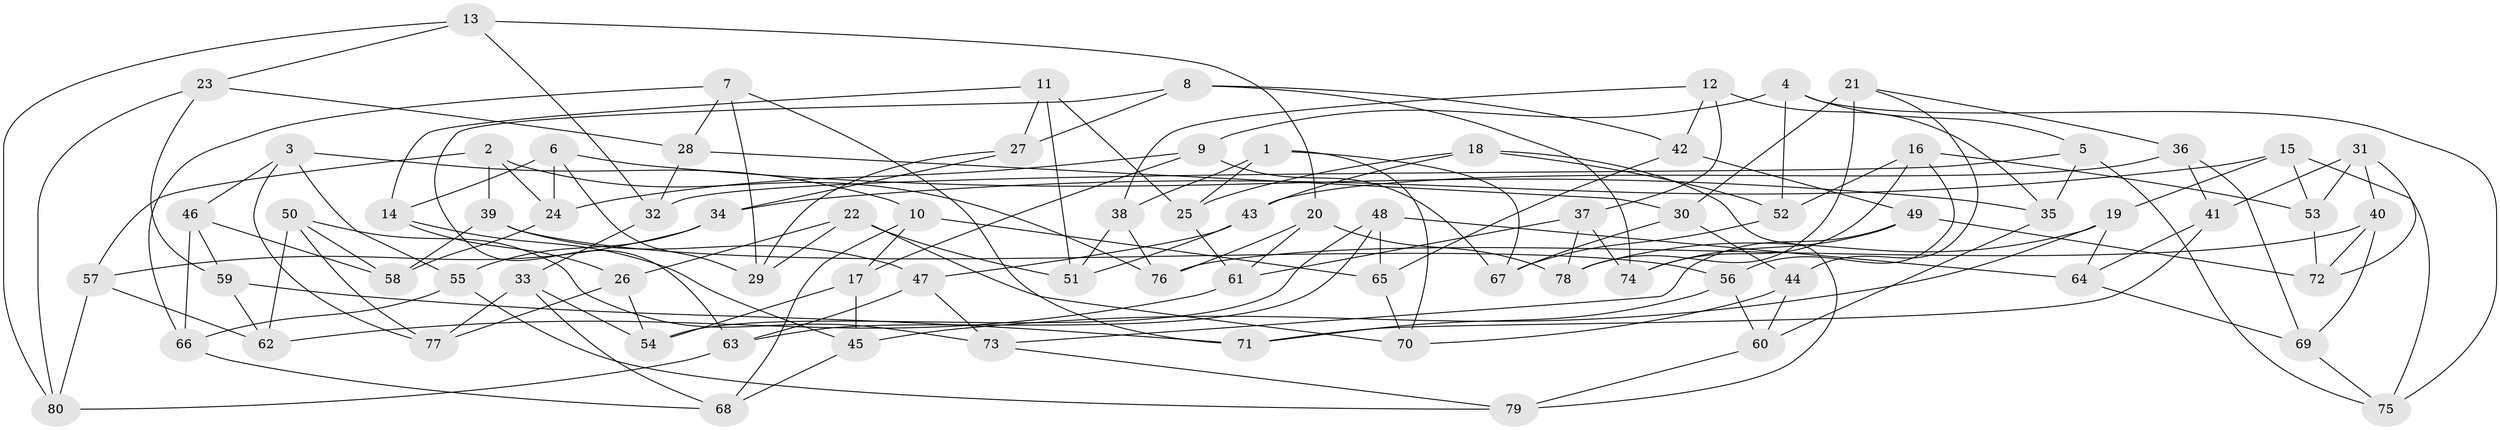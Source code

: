 // coarse degree distribution, {5: 0.12280701754385964, 4: 0.5789473684210527, 6: 0.24561403508771928, 3: 0.05263157894736842}
// Generated by graph-tools (version 1.1) at 2025/38/03/04/25 23:38:19]
// undirected, 80 vertices, 160 edges
graph export_dot {
  node [color=gray90,style=filled];
  1;
  2;
  3;
  4;
  5;
  6;
  7;
  8;
  9;
  10;
  11;
  12;
  13;
  14;
  15;
  16;
  17;
  18;
  19;
  20;
  21;
  22;
  23;
  24;
  25;
  26;
  27;
  28;
  29;
  30;
  31;
  32;
  33;
  34;
  35;
  36;
  37;
  38;
  39;
  40;
  41;
  42;
  43;
  44;
  45;
  46;
  47;
  48;
  49;
  50;
  51;
  52;
  53;
  54;
  55;
  56;
  57;
  58;
  59;
  60;
  61;
  62;
  63;
  64;
  65;
  66;
  67;
  68;
  69;
  70;
  71;
  72;
  73;
  74;
  75;
  76;
  77;
  78;
  79;
  80;
  1 -- 38;
  1 -- 25;
  1 -- 70;
  1 -- 67;
  2 -- 57;
  2 -- 24;
  2 -- 76;
  2 -- 39;
  3 -- 55;
  3 -- 77;
  3 -- 10;
  3 -- 46;
  4 -- 75;
  4 -- 52;
  4 -- 5;
  4 -- 9;
  5 -- 75;
  5 -- 35;
  5 -- 32;
  6 -- 14;
  6 -- 24;
  6 -- 35;
  6 -- 29;
  7 -- 66;
  7 -- 71;
  7 -- 29;
  7 -- 28;
  8 -- 74;
  8 -- 42;
  8 -- 63;
  8 -- 27;
  9 -- 24;
  9 -- 67;
  9 -- 17;
  10 -- 65;
  10 -- 68;
  10 -- 17;
  11 -- 27;
  11 -- 25;
  11 -- 51;
  11 -- 14;
  12 -- 35;
  12 -- 38;
  12 -- 37;
  12 -- 42;
  13 -- 32;
  13 -- 23;
  13 -- 80;
  13 -- 20;
  14 -- 26;
  14 -- 45;
  15 -- 53;
  15 -- 19;
  15 -- 75;
  15 -- 34;
  16 -- 52;
  16 -- 53;
  16 -- 74;
  16 -- 56;
  17 -- 45;
  17 -- 54;
  18 -- 52;
  18 -- 43;
  18 -- 79;
  18 -- 25;
  19 -- 78;
  19 -- 64;
  19 -- 45;
  20 -- 61;
  20 -- 78;
  20 -- 76;
  21 -- 78;
  21 -- 36;
  21 -- 30;
  21 -- 44;
  22 -- 70;
  22 -- 26;
  22 -- 51;
  22 -- 29;
  23 -- 28;
  23 -- 80;
  23 -- 59;
  24 -- 58;
  25 -- 61;
  26 -- 77;
  26 -- 54;
  27 -- 34;
  27 -- 29;
  28 -- 30;
  28 -- 32;
  30 -- 67;
  30 -- 44;
  31 -- 40;
  31 -- 53;
  31 -- 41;
  31 -- 72;
  32 -- 33;
  33 -- 77;
  33 -- 68;
  33 -- 54;
  34 -- 55;
  34 -- 57;
  35 -- 60;
  36 -- 41;
  36 -- 69;
  36 -- 43;
  37 -- 61;
  37 -- 74;
  37 -- 78;
  38 -- 76;
  38 -- 51;
  39 -- 58;
  39 -- 47;
  39 -- 56;
  40 -- 72;
  40 -- 69;
  40 -- 76;
  41 -- 64;
  41 -- 71;
  42 -- 49;
  42 -- 65;
  43 -- 47;
  43 -- 51;
  44 -- 70;
  44 -- 60;
  45 -- 68;
  46 -- 59;
  46 -- 66;
  46 -- 58;
  47 -- 63;
  47 -- 73;
  48 -- 65;
  48 -- 54;
  48 -- 64;
  48 -- 63;
  49 -- 74;
  49 -- 72;
  49 -- 73;
  50 -- 58;
  50 -- 73;
  50 -- 77;
  50 -- 62;
  52 -- 67;
  53 -- 72;
  55 -- 66;
  55 -- 79;
  56 -- 71;
  56 -- 60;
  57 -- 62;
  57 -- 80;
  59 -- 62;
  59 -- 71;
  60 -- 79;
  61 -- 62;
  63 -- 80;
  64 -- 69;
  65 -- 70;
  66 -- 68;
  69 -- 75;
  73 -- 79;
}
